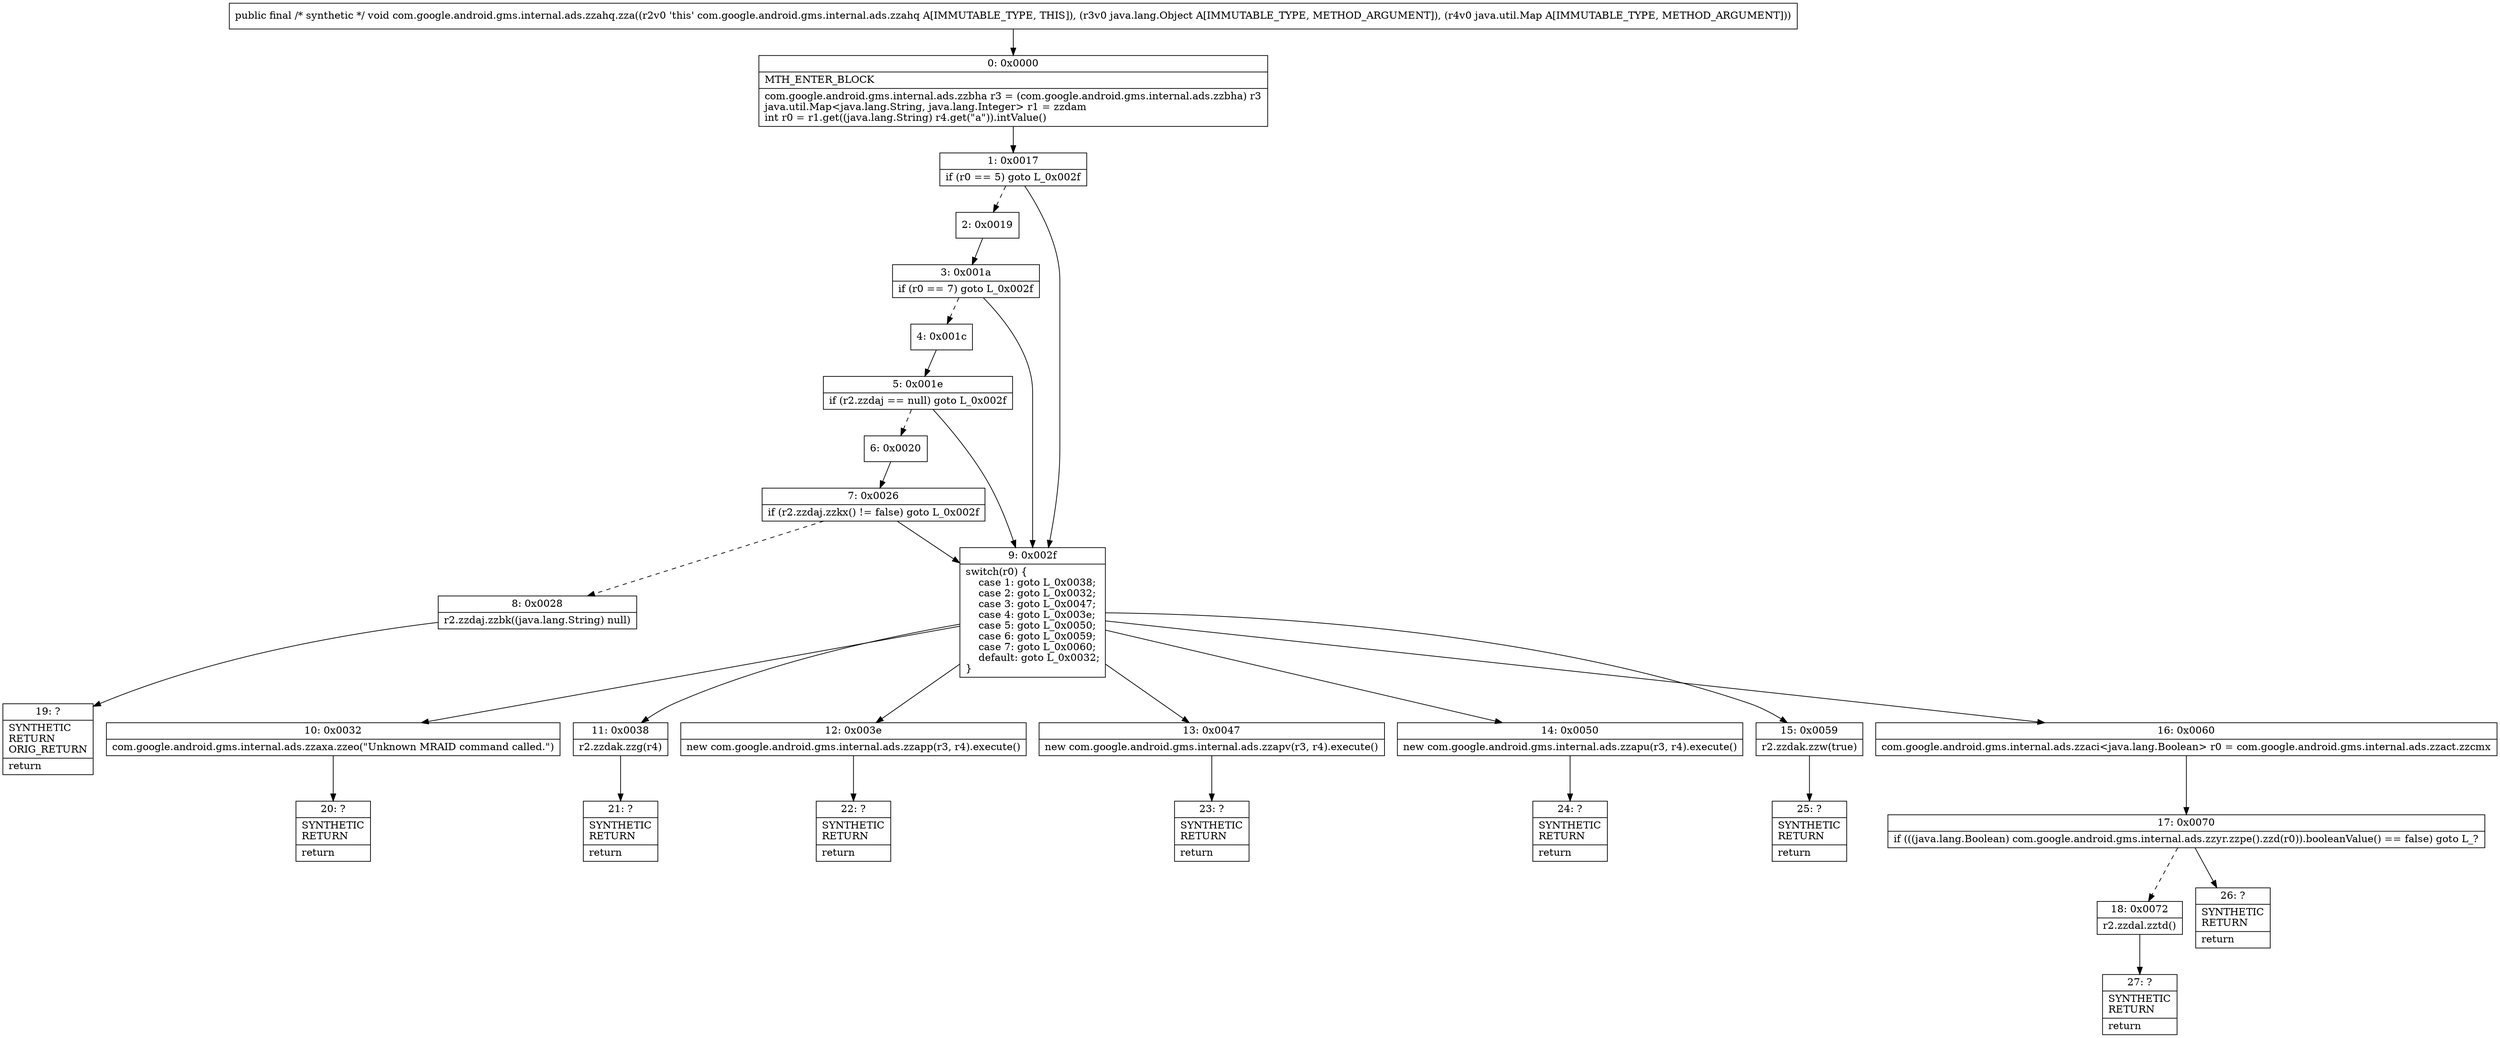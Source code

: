 digraph "CFG forcom.google.android.gms.internal.ads.zzahq.zza(Ljava\/lang\/Object;Ljava\/util\/Map;)V" {
Node_0 [shape=record,label="{0\:\ 0x0000|MTH_ENTER_BLOCK\l|com.google.android.gms.internal.ads.zzbha r3 = (com.google.android.gms.internal.ads.zzbha) r3\ljava.util.Map\<java.lang.String, java.lang.Integer\> r1 = zzdam\lint r0 = r1.get((java.lang.String) r4.get(\"a\")).intValue()\l}"];
Node_1 [shape=record,label="{1\:\ 0x0017|if (r0 == 5) goto L_0x002f\l}"];
Node_2 [shape=record,label="{2\:\ 0x0019}"];
Node_3 [shape=record,label="{3\:\ 0x001a|if (r0 == 7) goto L_0x002f\l}"];
Node_4 [shape=record,label="{4\:\ 0x001c}"];
Node_5 [shape=record,label="{5\:\ 0x001e|if (r2.zzdaj == null) goto L_0x002f\l}"];
Node_6 [shape=record,label="{6\:\ 0x0020}"];
Node_7 [shape=record,label="{7\:\ 0x0026|if (r2.zzdaj.zzkx() != false) goto L_0x002f\l}"];
Node_8 [shape=record,label="{8\:\ 0x0028|r2.zzdaj.zzbk((java.lang.String) null)\l}"];
Node_9 [shape=record,label="{9\:\ 0x002f|switch(r0) \{\l    case 1: goto L_0x0038;\l    case 2: goto L_0x0032;\l    case 3: goto L_0x0047;\l    case 4: goto L_0x003e;\l    case 5: goto L_0x0050;\l    case 6: goto L_0x0059;\l    case 7: goto L_0x0060;\l    default: goto L_0x0032;\l\}\l}"];
Node_10 [shape=record,label="{10\:\ 0x0032|com.google.android.gms.internal.ads.zzaxa.zzeo(\"Unknown MRAID command called.\")\l}"];
Node_11 [shape=record,label="{11\:\ 0x0038|r2.zzdak.zzg(r4)\l}"];
Node_12 [shape=record,label="{12\:\ 0x003e|new com.google.android.gms.internal.ads.zzapp(r3, r4).execute()\l}"];
Node_13 [shape=record,label="{13\:\ 0x0047|new com.google.android.gms.internal.ads.zzapv(r3, r4).execute()\l}"];
Node_14 [shape=record,label="{14\:\ 0x0050|new com.google.android.gms.internal.ads.zzapu(r3, r4).execute()\l}"];
Node_15 [shape=record,label="{15\:\ 0x0059|r2.zzdak.zzw(true)\l}"];
Node_16 [shape=record,label="{16\:\ 0x0060|com.google.android.gms.internal.ads.zzaci\<java.lang.Boolean\> r0 = com.google.android.gms.internal.ads.zzact.zzcmx\l}"];
Node_17 [shape=record,label="{17\:\ 0x0070|if (((java.lang.Boolean) com.google.android.gms.internal.ads.zzyr.zzpe().zzd(r0)).booleanValue() == false) goto L_?\l}"];
Node_18 [shape=record,label="{18\:\ 0x0072|r2.zzdal.zztd()\l}"];
Node_19 [shape=record,label="{19\:\ ?|SYNTHETIC\lRETURN\lORIG_RETURN\l|return\l}"];
Node_20 [shape=record,label="{20\:\ ?|SYNTHETIC\lRETURN\l|return\l}"];
Node_21 [shape=record,label="{21\:\ ?|SYNTHETIC\lRETURN\l|return\l}"];
Node_22 [shape=record,label="{22\:\ ?|SYNTHETIC\lRETURN\l|return\l}"];
Node_23 [shape=record,label="{23\:\ ?|SYNTHETIC\lRETURN\l|return\l}"];
Node_24 [shape=record,label="{24\:\ ?|SYNTHETIC\lRETURN\l|return\l}"];
Node_25 [shape=record,label="{25\:\ ?|SYNTHETIC\lRETURN\l|return\l}"];
Node_26 [shape=record,label="{26\:\ ?|SYNTHETIC\lRETURN\l|return\l}"];
Node_27 [shape=record,label="{27\:\ ?|SYNTHETIC\lRETURN\l|return\l}"];
MethodNode[shape=record,label="{public final \/* synthetic *\/ void com.google.android.gms.internal.ads.zzahq.zza((r2v0 'this' com.google.android.gms.internal.ads.zzahq A[IMMUTABLE_TYPE, THIS]), (r3v0 java.lang.Object A[IMMUTABLE_TYPE, METHOD_ARGUMENT]), (r4v0 java.util.Map A[IMMUTABLE_TYPE, METHOD_ARGUMENT])) }"];
MethodNode -> Node_0;
Node_0 -> Node_1;
Node_1 -> Node_2[style=dashed];
Node_1 -> Node_9;
Node_2 -> Node_3;
Node_3 -> Node_4[style=dashed];
Node_3 -> Node_9;
Node_4 -> Node_5;
Node_5 -> Node_6[style=dashed];
Node_5 -> Node_9;
Node_6 -> Node_7;
Node_7 -> Node_8[style=dashed];
Node_7 -> Node_9;
Node_8 -> Node_19;
Node_9 -> Node_10;
Node_9 -> Node_11;
Node_9 -> Node_12;
Node_9 -> Node_13;
Node_9 -> Node_14;
Node_9 -> Node_15;
Node_9 -> Node_16;
Node_10 -> Node_20;
Node_11 -> Node_21;
Node_12 -> Node_22;
Node_13 -> Node_23;
Node_14 -> Node_24;
Node_15 -> Node_25;
Node_16 -> Node_17;
Node_17 -> Node_18[style=dashed];
Node_17 -> Node_26;
Node_18 -> Node_27;
}

